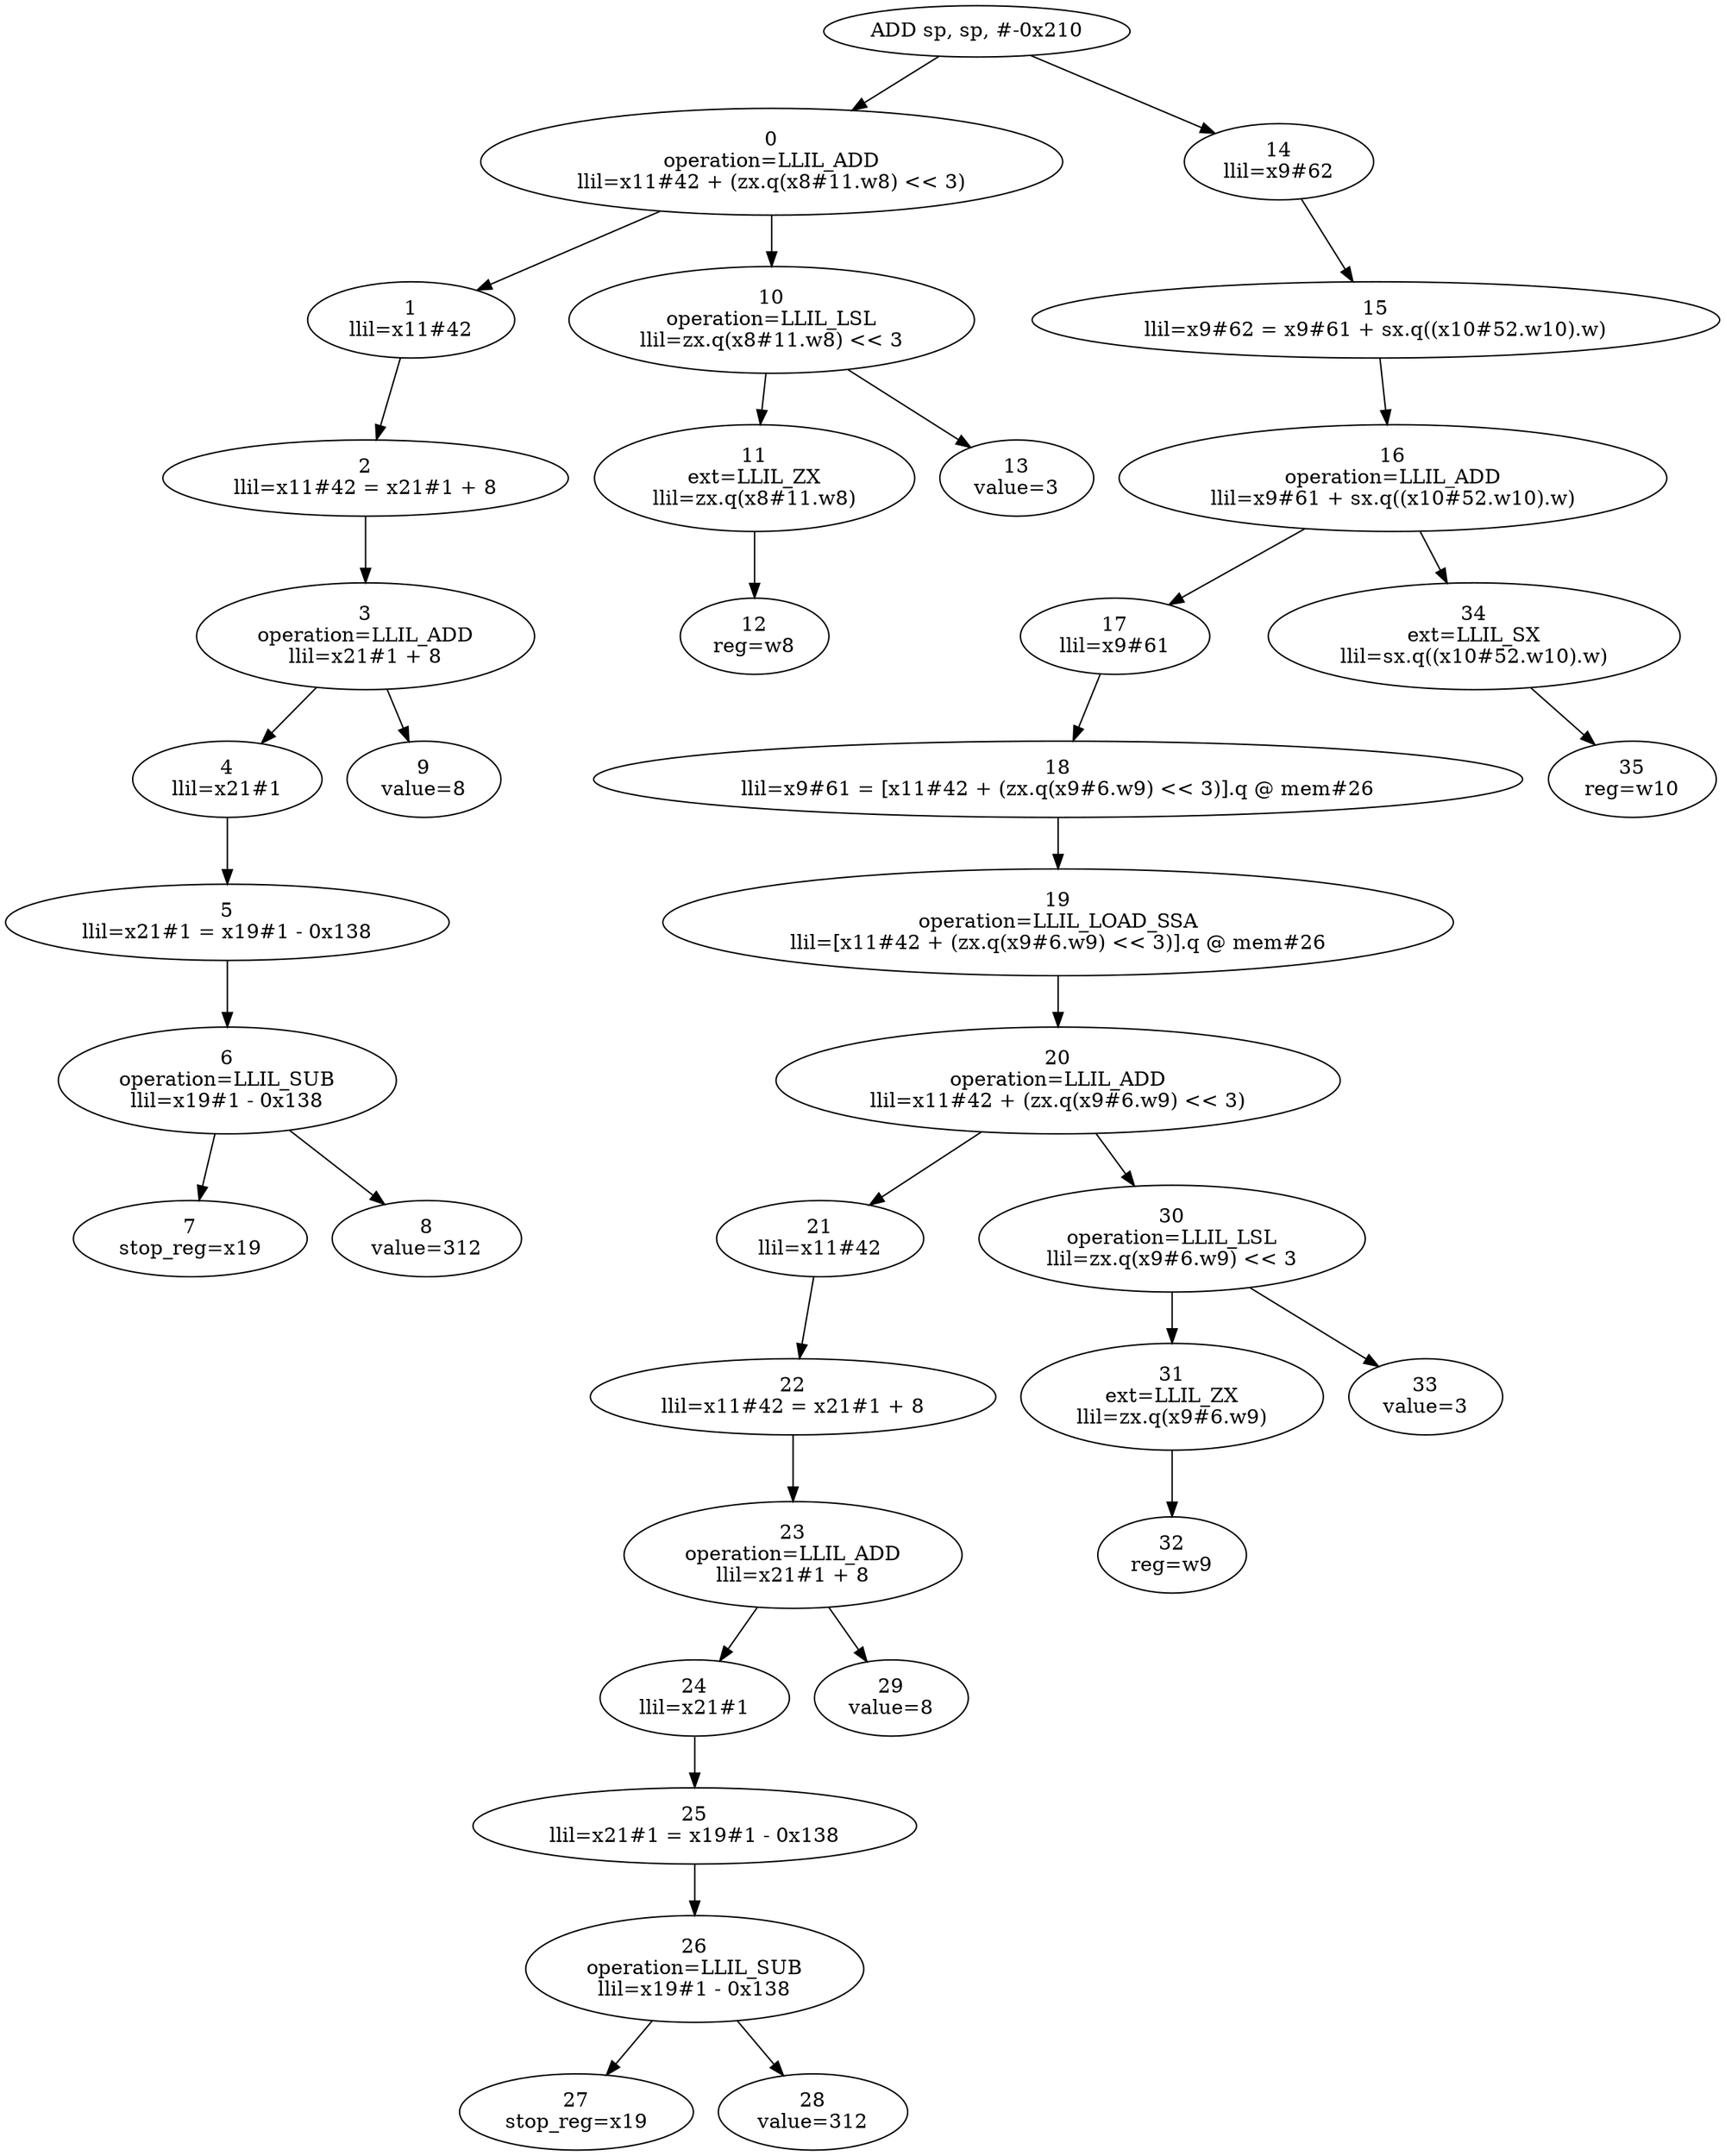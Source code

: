 // The Round Table
digraph "ADD sp, sp, #-0x210" {
	"6
operation=LLIL_SUB
llil=x19#1 - 0x138
" -> "7
stop_reg=x19
"
	"6
operation=LLIL_SUB
llil=x19#1 - 0x138
" -> "8
value=312
"
	"5
llil=x21#1 = x19#1 - 0x138
" -> "6
operation=LLIL_SUB
llil=x19#1 - 0x138
"
	"4
llil=x21#1
" -> "5
llil=x21#1 = x19#1 - 0x138
"
	"3
operation=LLIL_ADD
llil=x21#1 + 8
" -> "4
llil=x21#1
"
	"3
operation=LLIL_ADD
llil=x21#1 + 8
" -> "9
value=8
"
	"2
llil=x11#42 = x21#1 + 8
" -> "3
operation=LLIL_ADD
llil=x21#1 + 8
"
	"1
llil=x11#42
" -> "2
llil=x11#42 = x21#1 + 8
"
	"0
operation=LLIL_ADD
llil=x11#42 + (zx.q(x8#11.w8) << 3)
" -> "1
llil=x11#42
"
	"11
ext=LLIL_ZX
llil=zx.q(x8#11.w8)
" -> "12
reg=w8
"
	"10
operation=LLIL_LSL
llil=zx.q(x8#11.w8) << 3
" -> "11
ext=LLIL_ZX
llil=zx.q(x8#11.w8)
"
	"10
operation=LLIL_LSL
llil=zx.q(x8#11.w8) << 3
" -> "13
value=3
"
	"0
operation=LLIL_ADD
llil=x11#42 + (zx.q(x8#11.w8) << 3)
" -> "10
operation=LLIL_LSL
llil=zx.q(x8#11.w8) << 3
"
	"ADD sp, sp, #-0x210" -> "0
operation=LLIL_ADD
llil=x11#42 + (zx.q(x8#11.w8) << 3)
"
	"26
operation=LLIL_SUB
llil=x19#1 - 0x138
" -> "27
stop_reg=x19
"
	"26
operation=LLIL_SUB
llil=x19#1 - 0x138
" -> "28
value=312
"
	"25
llil=x21#1 = x19#1 - 0x138
" -> "26
operation=LLIL_SUB
llil=x19#1 - 0x138
"
	"24
llil=x21#1
" -> "25
llil=x21#1 = x19#1 - 0x138
"
	"23
operation=LLIL_ADD
llil=x21#1 + 8
" -> "24
llil=x21#1
"
	"23
operation=LLIL_ADD
llil=x21#1 + 8
" -> "29
value=8
"
	"22
llil=x11#42 = x21#1 + 8
" -> "23
operation=LLIL_ADD
llil=x21#1 + 8
"
	"21
llil=x11#42
" -> "22
llil=x11#42 = x21#1 + 8
"
	"20
operation=LLIL_ADD
llil=x11#42 + (zx.q(x9#6.w9) << 3)
" -> "21
llil=x11#42
"
	"31
ext=LLIL_ZX
llil=zx.q(x9#6.w9)
" -> "32
reg=w9
"
	"30
operation=LLIL_LSL
llil=zx.q(x9#6.w9) << 3
" -> "31
ext=LLIL_ZX
llil=zx.q(x9#6.w9)
"
	"30
operation=LLIL_LSL
llil=zx.q(x9#6.w9) << 3
" -> "33
value=3
"
	"20
operation=LLIL_ADD
llil=x11#42 + (zx.q(x9#6.w9) << 3)
" -> "30
operation=LLIL_LSL
llil=zx.q(x9#6.w9) << 3
"
	"19
operation=LLIL_LOAD_SSA
llil=[x11#42 + (zx.q(x9#6.w9) << 3)].q @ mem#26
" -> "20
operation=LLIL_ADD
llil=x11#42 + (zx.q(x9#6.w9) << 3)
"
	"18
llil=x9#61 = [x11#42 + (zx.q(x9#6.w9) << 3)].q @ mem#26
" -> "19
operation=LLIL_LOAD_SSA
llil=[x11#42 + (zx.q(x9#6.w9) << 3)].q @ mem#26
"
	"17
llil=x9#61
" -> "18
llil=x9#61 = [x11#42 + (zx.q(x9#6.w9) << 3)].q @ mem#26
"
	"16
operation=LLIL_ADD
llil=x9#61 + sx.q((x10#52.w10).w)
" -> "17
llil=x9#61
"
	"34
ext=LLIL_SX
llil=sx.q((x10#52.w10).w)
" -> "35
reg=w10
"
	"16
operation=LLIL_ADD
llil=x9#61 + sx.q((x10#52.w10).w)
" -> "34
ext=LLIL_SX
llil=sx.q((x10#52.w10).w)
"
	"15
llil=x9#62 = x9#61 + sx.q((x10#52.w10).w)
" -> "16
operation=LLIL_ADD
llil=x9#61 + sx.q((x10#52.w10).w)
"
	"14
llil=x9#62
" -> "15
llil=x9#62 = x9#61 + sx.q((x10#52.w10).w)
"
	"ADD sp, sp, #-0x210" -> "14
llil=x9#62
"
}
